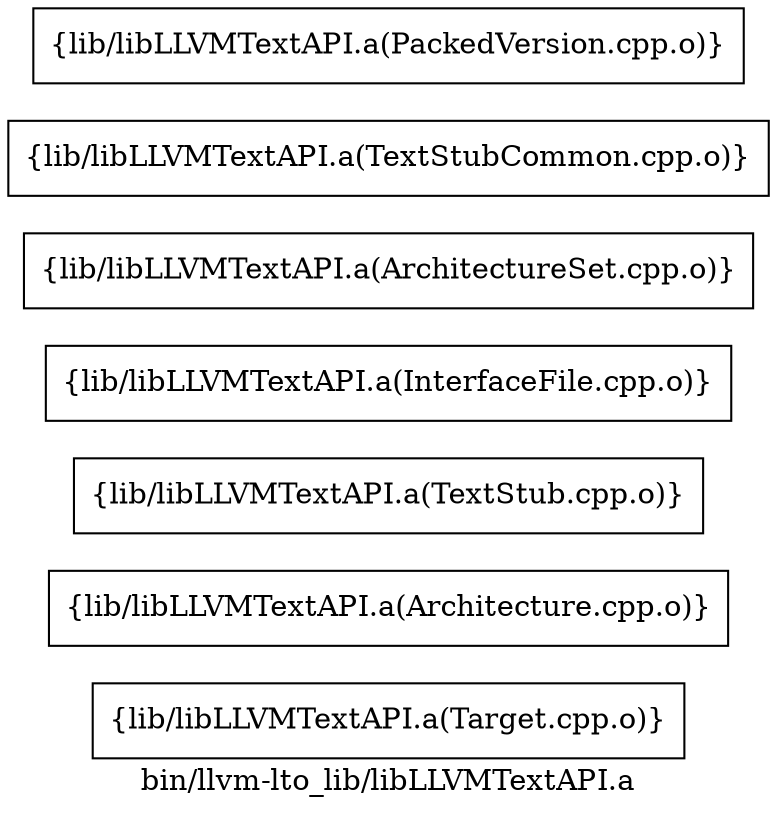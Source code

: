 digraph "bin/llvm-lto_lib/libLLVMTextAPI.a" {
	label="bin/llvm-lto_lib/libLLVMTextAPI.a";
	rankdir=LR;

	Node0x55b14d5cdc38 [shape=record,shape=box,group=0,label="{lib/libLLVMTextAPI.a(Target.cpp.o)}"];
	Node0x55b14d5c99f8 [shape=record,shape=box,group=0,label="{lib/libLLVMTextAPI.a(Architecture.cpp.o)}"];
	Node0x55b14d5ca088 [shape=record,shape=box,group=0,label="{lib/libLLVMTextAPI.a(TextStub.cpp.o)}"];
	Node0x55b14d5cacb8 [shape=record,shape=box,group=0,label="{lib/libLLVMTextAPI.a(InterfaceFile.cpp.o)}"];
	Node0x55b14d5cafd8 [shape=record,shape=box,group=0,label="{lib/libLLVMTextAPI.a(ArchitectureSet.cpp.o)}"];
	Node0x55b14d5cbd48 [shape=record,shape=box,group=0,label="{lib/libLLVMTextAPI.a(TextStubCommon.cpp.o)}"];
	Node0x55b14d5d1658 [shape=record,shape=box,group=0,label="{lib/libLLVMTextAPI.a(PackedVersion.cpp.o)}"];
}
